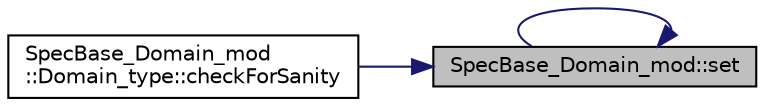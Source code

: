 digraph "SpecBase_Domain_mod::set"
{
 // LATEX_PDF_SIZE
  edge [fontname="Helvetica",fontsize="10",labelfontname="Helvetica",labelfontsize="10"];
  node [fontname="Helvetica",fontsize="10",shape=record];
  rankdir="RL";
  Node1 [label="SpecBase_Domain_mod::set",height=0.2,width=0.4,color="black", fillcolor="grey75", style="filled", fontcolor="black",tooltip=" "];
  Node1 -> Node2 [dir="back",color="midnightblue",fontsize="10",style="solid"];
  Node2 [label="SpecBase_Domain_mod\l::Domain_type::checkForSanity",height=0.2,width=0.4,color="black", fillcolor="white", style="filled",URL="$structSpecBase__Domain__mod_1_1Domain__type.html#a697ccdf9f571da65dab1af17eb5d0881",tooltip=" "];
  Node1 -> Node1 [dir="back",color="midnightblue",fontsize="10",style="solid"];
}
